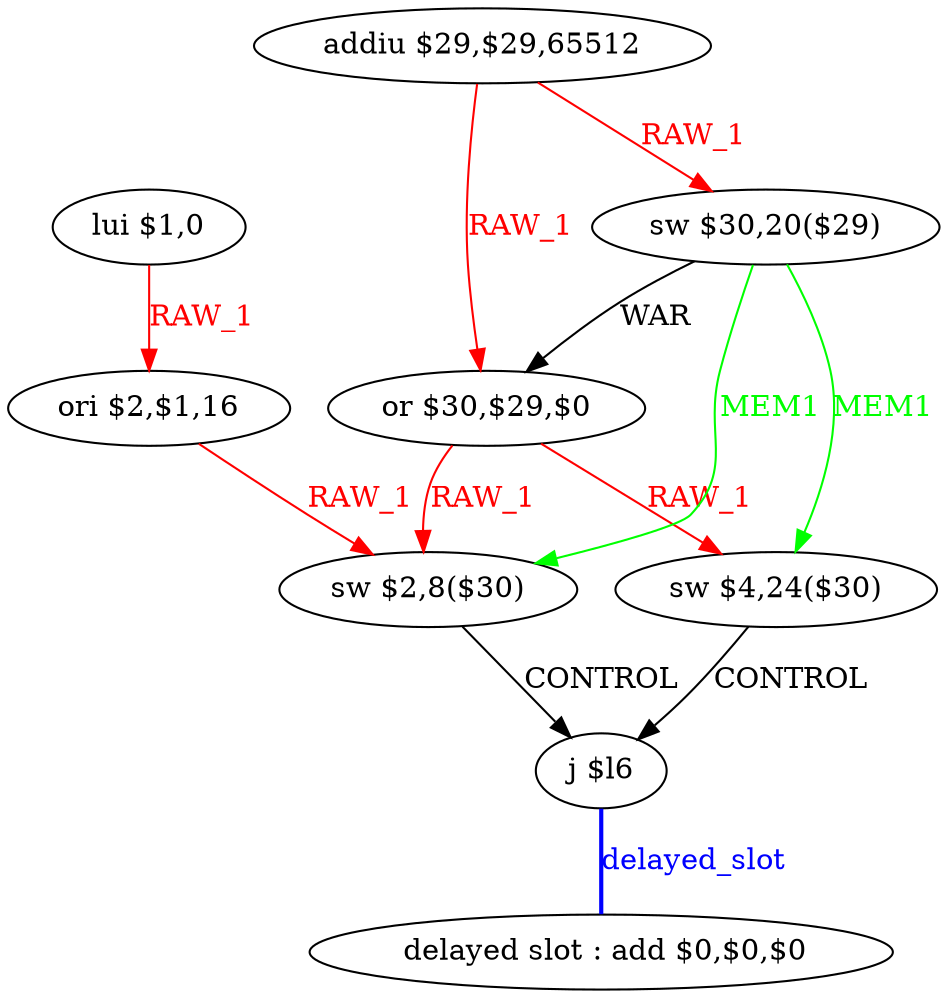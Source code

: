 digraph G1 {
node [shape = ellipse];
i8 [label = " delayed slot : add $0,$0,$0"] ;
i7 ->  i8 [style = bold, dir= none, fontcolor = blue, color = blue, label= "delayed_slot"];
i7 [label = "j $l6"] ;
i0 [label = "addiu $29,$29,65512"] ;
i0 ->  i2 [color = red, fontcolor = red, label= "RAW_1"];
i0 ->  i1 [color = red, fontcolor = red, label= "RAW_1"];
i2 [label = "or $30,$29,$0"] ;
i2 ->  i6 [color = red, fontcolor = red, label= "RAW_1"];
i2 ->  i3 [color = red, fontcolor = red, label= "RAW_1"];
i6 [label = "sw $2,8($30)"] ;
i6 ->  i7 [label= "CONTROL"];
i3 [label = "sw $4,24($30)"] ;
i3 ->  i7 [label= "CONTROL"];
i1 [label = "sw $30,20($29)"] ;
i1 ->  i6 [color = green, fontcolor = green, label= "MEM1"];
i1 ->  i3 [color = green, fontcolor = green, label= "MEM1"];
i1 ->  i2 [label= "WAR"];
i4 [label = "lui $1,0"] ;
i4 ->  i5 [color = red, fontcolor = red, label= "RAW_1"];
i5 [label = "ori $2,$1,16"] ;
i5 ->  i6 [color = red, fontcolor = red, label= "RAW_1"];
}
